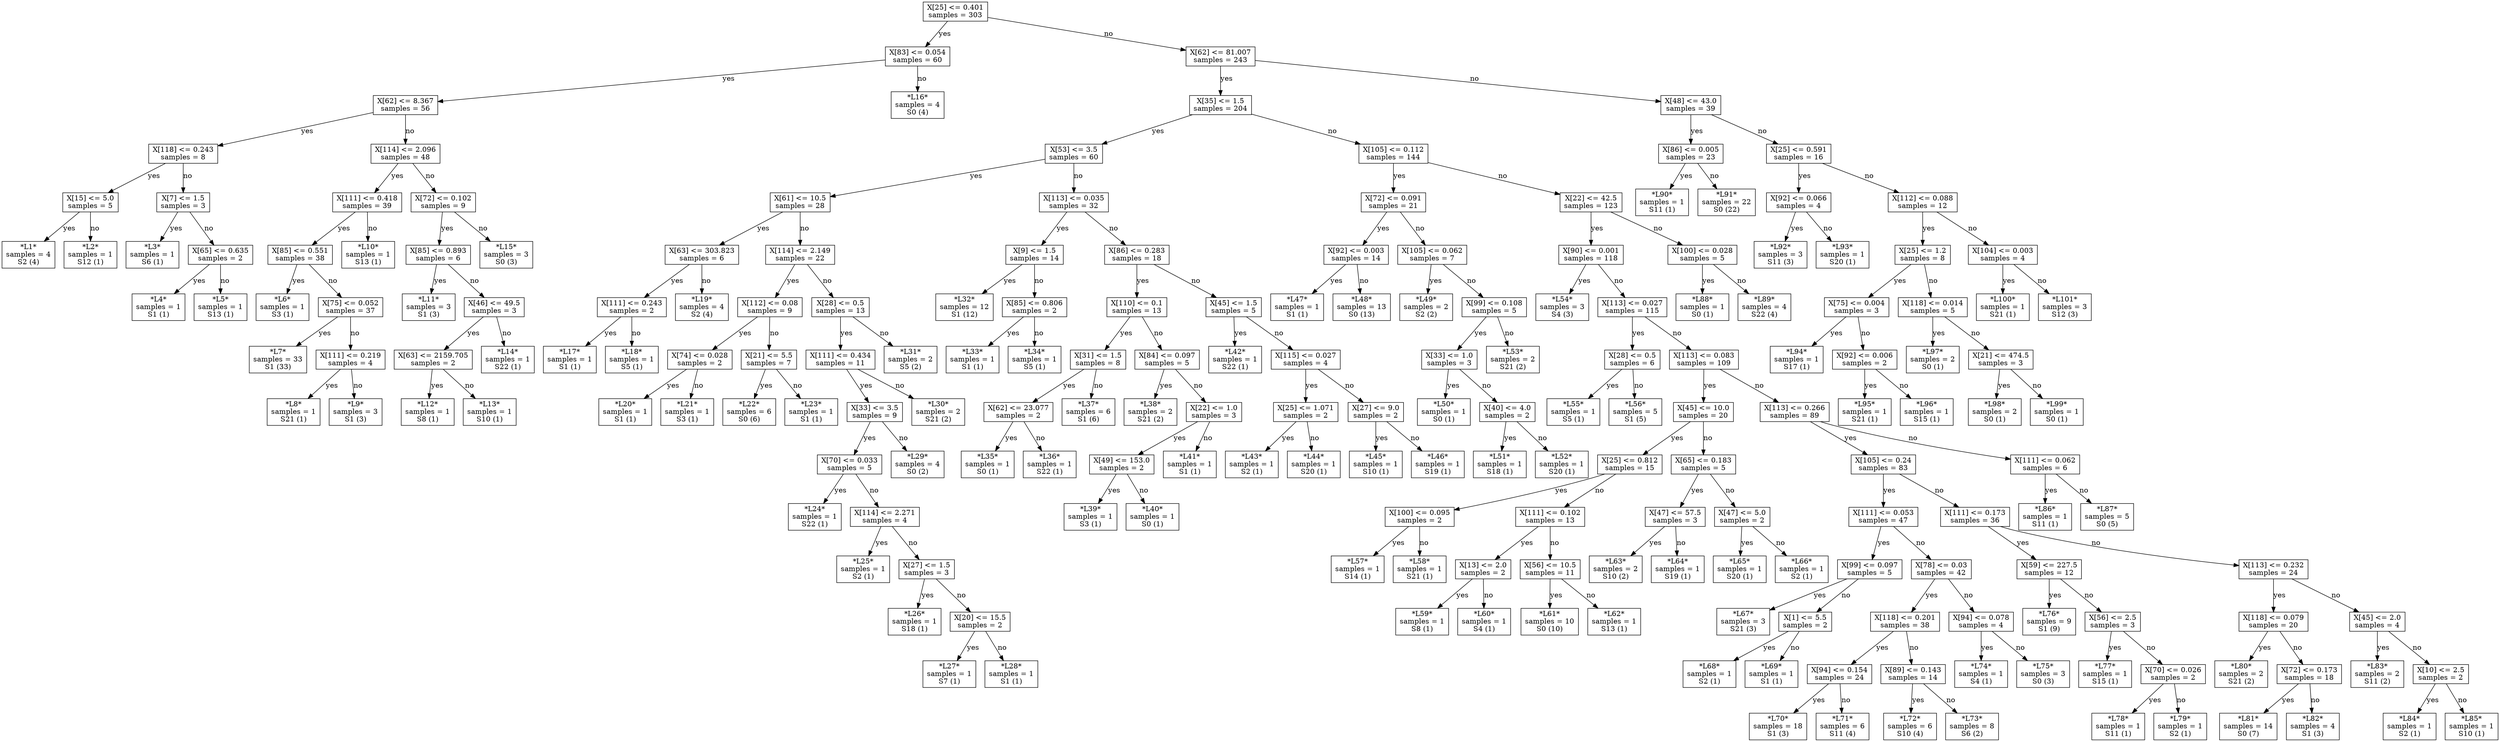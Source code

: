 digraph Tree {
node [shape=box] ;
0 [label="X[25] <= 0.401\nsamples = 303\n"] ;
1 [label="X[83] <= 0.054\nsamples = 60\n"] ;
0 -> 1 [label="yes"];
2 [label="X[62] <= 8.367\nsamples = 56\n"] ;
1 -> 2 [label="yes"];
3 [label="X[118] <= 0.243\nsamples = 8\n"] ;
2 -> 3 [label="yes"];
4 [label="X[15] <= 5.0\nsamples = 5\n"] ;
3 -> 4 [label="yes"];
5 [label="*L1*\nsamples = 4\nS2 (4)\n"] ;
4 -> 5 [label="yes"];
6 [label="*L2*\nsamples = 1\nS12 (1)\n"] ;
4 -> 6 [label="no"];
7 [label="X[7] <= 1.5\nsamples = 3\n"] ;
3 -> 7 [label="no"];
8 [label="*L3*\nsamples = 1\nS6 (1)\n"] ;
7 -> 8 [label="yes"];
9 [label="X[65] <= 0.635\nsamples = 2\n"] ;
7 -> 9 [label="no"];
10 [label="*L4*\nsamples = 1\nS1 (1)\n"] ;
9 -> 10 [label="yes"];
11 [label="*L5*\nsamples = 1\nS13 (1)\n"] ;
9 -> 11 [label="no"];
12 [label="X[114] <= 2.096\nsamples = 48\n"] ;
2 -> 12 [label="no"];
13 [label="X[111] <= 0.418\nsamples = 39\n"] ;
12 -> 13 [label="yes"];
14 [label="X[85] <= 0.551\nsamples = 38\n"] ;
13 -> 14 [label="yes"];
15 [label="*L6*\nsamples = 1\nS3 (1)\n"] ;
14 -> 15 [label="yes"];
16 [label="X[75] <= 0.052\nsamples = 37\n"] ;
14 -> 16 [label="no"];
17 [label="*L7*\nsamples = 33\nS1 (33)\n"] ;
16 -> 17 [label="yes"];
18 [label="X[111] <= 0.219\nsamples = 4\n"] ;
16 -> 18 [label="no"];
19 [label="*L8*\nsamples = 1\nS21 (1)\n"] ;
18 -> 19 [label="yes"];
20 [label="*L9*\nsamples = 3\nS1 (3)\n"] ;
18 -> 20 [label="no"];
21 [label="*L10*\nsamples = 1\nS13 (1)\n"] ;
13 -> 21 [label="no"];
22 [label="X[72] <= 0.102\nsamples = 9\n"] ;
12 -> 22 [label="no"];
23 [label="X[85] <= 0.893\nsamples = 6\n"] ;
22 -> 23 [label="yes"];
24 [label="*L11*\nsamples = 3\nS1 (3)\n"] ;
23 -> 24 [label="yes"];
25 [label="X[46] <= 49.5\nsamples = 3\n"] ;
23 -> 25 [label="no"];
26 [label="X[63] <= 2159.705\nsamples = 2\n"] ;
25 -> 26 [label="yes"];
27 [label="*L12*\nsamples = 1\nS8 (1)\n"] ;
26 -> 27 [label="yes"];
28 [label="*L13*\nsamples = 1\nS10 (1)\n"] ;
26 -> 28 [label="no"];
29 [label="*L14*\nsamples = 1\nS22 (1)\n"] ;
25 -> 29 [label="no"];
30 [label="*L15*\nsamples = 3\nS0 (3)\n"] ;
22 -> 30 [label="no"];
31 [label="*L16*\nsamples = 4\nS0 (4)\n"] ;
1 -> 31 [label="no"];
32 [label="X[62] <= 81.007\nsamples = 243\n"] ;
0 -> 32 [label="no"];
33 [label="X[35] <= 1.5\nsamples = 204\n"] ;
32 -> 33 [label="yes"];
34 [label="X[53] <= 3.5\nsamples = 60\n"] ;
33 -> 34 [label="yes"];
35 [label="X[61] <= 10.5\nsamples = 28\n"] ;
34 -> 35 [label="yes"];
36 [label="X[63] <= 303.823\nsamples = 6\n"] ;
35 -> 36 [label="yes"];
37 [label="X[111] <= 0.243\nsamples = 2\n"] ;
36 -> 37 [label="yes"];
38 [label="*L17*\nsamples = 1\nS1 (1)\n"] ;
37 -> 38 [label="yes"];
39 [label="*L18*\nsamples = 1\nS5 (1)\n"] ;
37 -> 39 [label="no"];
40 [label="*L19*\nsamples = 4\nS2 (4)\n"] ;
36 -> 40 [label="no"];
41 [label="X[114] <= 2.149\nsamples = 22\n"] ;
35 -> 41 [label="no"];
42 [label="X[112] <= 0.08\nsamples = 9\n"] ;
41 -> 42 [label="yes"];
43 [label="X[74] <= 0.028\nsamples = 2\n"] ;
42 -> 43 [label="yes"];
44 [label="*L20*\nsamples = 1\nS1 (1)\n"] ;
43 -> 44 [label="yes"];
45 [label="*L21*\nsamples = 1\nS3 (1)\n"] ;
43 -> 45 [label="no"];
46 [label="X[21] <= 5.5\nsamples = 7\n"] ;
42 -> 46 [label="no"];
47 [label="*L22*\nsamples = 6\nS0 (6)\n"] ;
46 -> 47 [label="yes"];
48 [label="*L23*\nsamples = 1\nS1 (1)\n"] ;
46 -> 48 [label="no"];
49 [label="X[28] <= 0.5\nsamples = 13\n"] ;
41 -> 49 [label="no"];
50 [label="X[111] <= 0.434\nsamples = 11\n"] ;
49 -> 50 [label="yes"];
51 [label="X[33] <= 3.5\nsamples = 9\n"] ;
50 -> 51 [label="yes"];
52 [label="X[70] <= 0.033\nsamples = 5\n"] ;
51 -> 52 [label="yes"];
53 [label="*L24*\nsamples = 1\nS22 (1)\n"] ;
52 -> 53 [label="yes"];
54 [label="X[114] <= 2.271\nsamples = 4\n"] ;
52 -> 54 [label="no"];
55 [label="*L25*\nsamples = 1\nS2 (1)\n"] ;
54 -> 55 [label="yes"];
56 [label="X[27] <= 1.5\nsamples = 3\n"] ;
54 -> 56 [label="no"];
57 [label="*L26*\nsamples = 1\nS18 (1)\n"] ;
56 -> 57 [label="yes"];
58 [label="X[20] <= 15.5\nsamples = 2\n"] ;
56 -> 58 [label="no"];
59 [label="*L27*\nsamples = 1\nS7 (1)\n"] ;
58 -> 59 [label="yes"];
60 [label="*L28*\nsamples = 1\nS1 (1)\n"] ;
58 -> 60 [label="no"];
61 [label="*L29*\nsamples = 4\nS0 (2)\n"] ;
51 -> 61 [label="no"];
62 [label="*L30*\nsamples = 2\nS21 (2)\n"] ;
50 -> 62 [label="no"];
63 [label="*L31*\nsamples = 2\nS5 (2)\n"] ;
49 -> 63 [label="no"];
64 [label="X[113] <= 0.035\nsamples = 32\n"] ;
34 -> 64 [label="no"];
65 [label="X[9] <= 1.5\nsamples = 14\n"] ;
64 -> 65 [label="yes"];
66 [label="*L32*\nsamples = 12\nS1 (12)\n"] ;
65 -> 66 [label="yes"];
67 [label="X[85] <= 0.806\nsamples = 2\n"] ;
65 -> 67 [label="no"];
68 [label="*L33*\nsamples = 1\nS1 (1)\n"] ;
67 -> 68 [label="yes"];
69 [label="*L34*\nsamples = 1\nS5 (1)\n"] ;
67 -> 69 [label="no"];
70 [label="X[86] <= 0.283\nsamples = 18\n"] ;
64 -> 70 [label="no"];
71 [label="X[110] <= 0.1\nsamples = 13\n"] ;
70 -> 71 [label="yes"];
72 [label="X[31] <= 1.5\nsamples = 8\n"] ;
71 -> 72 [label="yes"];
73 [label="X[62] <= 23.077\nsamples = 2\n"] ;
72 -> 73 [label="yes"];
74 [label="*L35*\nsamples = 1\nS0 (1)\n"] ;
73 -> 74 [label="yes"];
75 [label="*L36*\nsamples = 1\nS22 (1)\n"] ;
73 -> 75 [label="no"];
76 [label="*L37*\nsamples = 6\nS1 (6)\n"] ;
72 -> 76 [label="no"];
77 [label="X[84] <= 0.097\nsamples = 5\n"] ;
71 -> 77 [label="no"];
78 [label="*L38*\nsamples = 2\nS21 (2)\n"] ;
77 -> 78 [label="yes"];
79 [label="X[22] <= 1.0\nsamples = 3\n"] ;
77 -> 79 [label="no"];
80 [label="X[49] <= 153.0\nsamples = 2\n"] ;
79 -> 80 [label="yes"];
81 [label="*L39*\nsamples = 1\nS3 (1)\n"] ;
80 -> 81 [label="yes"];
82 [label="*L40*\nsamples = 1\nS0 (1)\n"] ;
80 -> 82 [label="no"];
83 [label="*L41*\nsamples = 1\nS1 (1)\n"] ;
79 -> 83 [label="no"];
84 [label="X[45] <= 1.5\nsamples = 5\n"] ;
70 -> 84 [label="no"];
85 [label="*L42*\nsamples = 1\nS22 (1)\n"] ;
84 -> 85 [label="yes"];
86 [label="X[115] <= 0.027\nsamples = 4\n"] ;
84 -> 86 [label="no"];
87 [label="X[25] <= 1.071\nsamples = 2\n"] ;
86 -> 87 [label="yes"];
88 [label="*L43*\nsamples = 1\nS2 (1)\n"] ;
87 -> 88 [label="yes"];
89 [label="*L44*\nsamples = 1\nS20 (1)\n"] ;
87 -> 89 [label="no"];
90 [label="X[27] <= 9.0\nsamples = 2\n"] ;
86 -> 90 [label="no"];
91 [label="*L45*\nsamples = 1\nS10 (1)\n"] ;
90 -> 91 [label="yes"];
92 [label="*L46*\nsamples = 1\nS19 (1)\n"] ;
90 -> 92 [label="no"];
93 [label="X[105] <= 0.112\nsamples = 144\n"] ;
33 -> 93 [label="no"];
94 [label="X[72] <= 0.091\nsamples = 21\n"] ;
93 -> 94 [label="yes"];
95 [label="X[92] <= 0.003\nsamples = 14\n"] ;
94 -> 95 [label="yes"];
96 [label="*L47*\nsamples = 1\nS1 (1)\n"] ;
95 -> 96 [label="yes"];
97 [label="*L48*\nsamples = 13\nS0 (13)\n"] ;
95 -> 97 [label="no"];
98 [label="X[105] <= 0.062\nsamples = 7\n"] ;
94 -> 98 [label="no"];
99 [label="*L49*\nsamples = 2\nS2 (2)\n"] ;
98 -> 99 [label="yes"];
100 [label="X[99] <= 0.108\nsamples = 5\n"] ;
98 -> 100 [label="no"];
101 [label="X[33] <= 1.0\nsamples = 3\n"] ;
100 -> 101 [label="yes"];
102 [label="*L50*\nsamples = 1\nS0 (1)\n"] ;
101 -> 102 [label="yes"];
103 [label="X[40] <= 4.0\nsamples = 2\n"] ;
101 -> 103 [label="no"];
104 [label="*L51*\nsamples = 1\nS18 (1)\n"] ;
103 -> 104 [label="yes"];
105 [label="*L52*\nsamples = 1\nS20 (1)\n"] ;
103 -> 105 [label="no"];
106 [label="*L53*\nsamples = 2\nS21 (2)\n"] ;
100 -> 106 [label="no"];
107 [label="X[22] <= 42.5\nsamples = 123\n"] ;
93 -> 107 [label="no"];
108 [label="X[90] <= 0.001\nsamples = 118\n"] ;
107 -> 108 [label="yes"];
109 [label="*L54*\nsamples = 3\nS4 (3)\n"] ;
108 -> 109 [label="yes"];
110 [label="X[113] <= 0.027\nsamples = 115\n"] ;
108 -> 110 [label="no"];
111 [label="X[28] <= 0.5\nsamples = 6\n"] ;
110 -> 111 [label="yes"];
112 [label="*L55*\nsamples = 1\nS5 (1)\n"] ;
111 -> 112 [label="yes"];
113 [label="*L56*\nsamples = 5\nS1 (5)\n"] ;
111 -> 113 [label="no"];
114 [label="X[113] <= 0.083\nsamples = 109\n"] ;
110 -> 114 [label="no"];
115 [label="X[45] <= 10.0\nsamples = 20\n"] ;
114 -> 115 [label="yes"];
116 [label="X[25] <= 0.812\nsamples = 15\n"] ;
115 -> 116 [label="yes"];
117 [label="X[100] <= 0.095\nsamples = 2\n"] ;
116 -> 117 [label="yes"];
118 [label="*L57*\nsamples = 1\nS14 (1)\n"] ;
117 -> 118 [label="yes"];
119 [label="*L58*\nsamples = 1\nS21 (1)\n"] ;
117 -> 119 [label="no"];
120 [label="X[111] <= 0.102\nsamples = 13\n"] ;
116 -> 120 [label="no"];
121 [label="X[13] <= 2.0\nsamples = 2\n"] ;
120 -> 121 [label="yes"];
122 [label="*L59*\nsamples = 1\nS8 (1)\n"] ;
121 -> 122 [label="yes"];
123 [label="*L60*\nsamples = 1\nS4 (1)\n"] ;
121 -> 123 [label="no"];
124 [label="X[56] <= 10.5\nsamples = 11\n"] ;
120 -> 124 [label="no"];
125 [label="*L61*\nsamples = 10\nS0 (10)\n"] ;
124 -> 125 [label="yes"];
126 [label="*L62*\nsamples = 1\nS13 (1)\n"] ;
124 -> 126 [label="no"];
127 [label="X[65] <= 0.183\nsamples = 5\n"] ;
115 -> 127 [label="no"];
128 [label="X[47] <= 57.5\nsamples = 3\n"] ;
127 -> 128 [label="yes"];
129 [label="*L63*\nsamples = 2\nS10 (2)\n"] ;
128 -> 129 [label="yes"];
130 [label="*L64*\nsamples = 1\nS19 (1)\n"] ;
128 -> 130 [label="no"];
131 [label="X[47] <= 5.0\nsamples = 2\n"] ;
127 -> 131 [label="no"];
132 [label="*L65*\nsamples = 1\nS20 (1)\n"] ;
131 -> 132 [label="yes"];
133 [label="*L66*\nsamples = 1\nS2 (1)\n"] ;
131 -> 133 [label="no"];
134 [label="X[113] <= 0.266\nsamples = 89\n"] ;
114 -> 134 [label="no"];
135 [label="X[105] <= 0.24\nsamples = 83\n"] ;
134 -> 135 [label="yes"];
136 [label="X[111] <= 0.053\nsamples = 47\n"] ;
135 -> 136 [label="yes"];
137 [label="X[99] <= 0.097\nsamples = 5\n"] ;
136 -> 137 [label="yes"];
138 [label="*L67*\nsamples = 3\nS21 (3)\n"] ;
137 -> 138 [label="yes"];
139 [label="X[1] <= 5.5\nsamples = 2\n"] ;
137 -> 139 [label="no"];
140 [label="*L68*\nsamples = 1\nS2 (1)\n"] ;
139 -> 140 [label="yes"];
141 [label="*L69*\nsamples = 1\nS1 (1)\n"] ;
139 -> 141 [label="no"];
142 [label="X[78] <= 0.03\nsamples = 42\n"] ;
136 -> 142 [label="no"];
143 [label="X[118] <= 0.201\nsamples = 38\n"] ;
142 -> 143 [label="yes"];
144 [label="X[94] <= 0.154\nsamples = 24\n"] ;
143 -> 144 [label="yes"];
145 [label="*L70*\nsamples = 18\nS1 (3)\n"] ;
144 -> 145 [label="yes"];
146 [label="*L71*\nsamples = 6\nS11 (4)\n"] ;
144 -> 146 [label="no"];
147 [label="X[89] <= 0.143\nsamples = 14\n"] ;
143 -> 147 [label="no"];
148 [label="*L72*\nsamples = 6\nS10 (4)\n"] ;
147 -> 148 [label="yes"];
149 [label="*L73*\nsamples = 8\nS6 (2)\n"] ;
147 -> 149 [label="no"];
150 [label="X[94] <= 0.078\nsamples = 4\n"] ;
142 -> 150 [label="no"];
151 [label="*L74*\nsamples = 1\nS4 (1)\n"] ;
150 -> 151 [label="yes"];
152 [label="*L75*\nsamples = 3\nS0 (3)\n"] ;
150 -> 152 [label="no"];
153 [label="X[111] <= 0.173\nsamples = 36\n"] ;
135 -> 153 [label="no"];
154 [label="X[59] <= 227.5\nsamples = 12\n"] ;
153 -> 154 [label="yes"];
155 [label="*L76*\nsamples = 9\nS1 (9)\n"] ;
154 -> 155 [label="yes"];
156 [label="X[56] <= 2.5\nsamples = 3\n"] ;
154 -> 156 [label="no"];
157 [label="*L77*\nsamples = 1\nS15 (1)\n"] ;
156 -> 157 [label="yes"];
158 [label="X[70] <= 0.026\nsamples = 2\n"] ;
156 -> 158 [label="no"];
159 [label="*L78*\nsamples = 1\nS11 (1)\n"] ;
158 -> 159 [label="yes"];
160 [label="*L79*\nsamples = 1\nS2 (1)\n"] ;
158 -> 160 [label="no"];
161 [label="X[113] <= 0.232\nsamples = 24\n"] ;
153 -> 161 [label="no"];
162 [label="X[118] <= 0.079\nsamples = 20\n"] ;
161 -> 162 [label="yes"];
163 [label="*L80*\nsamples = 2\nS21 (2)\n"] ;
162 -> 163 [label="yes"];
164 [label="X[72] <= 0.173\nsamples = 18\n"] ;
162 -> 164 [label="no"];
165 [label="*L81*\nsamples = 14\nS0 (7)\n"] ;
164 -> 165 [label="yes"];
166 [label="*L82*\nsamples = 4\nS1 (3)\n"] ;
164 -> 166 [label="no"];
167 [label="X[45] <= 2.0\nsamples = 4\n"] ;
161 -> 167 [label="no"];
168 [label="*L83*\nsamples = 2\nS11 (2)\n"] ;
167 -> 168 [label="yes"];
169 [label="X[10] <= 2.5\nsamples = 2\n"] ;
167 -> 169 [label="no"];
170 [label="*L84*\nsamples = 1\nS2 (1)\n"] ;
169 -> 170 [label="yes"];
171 [label="*L85*\nsamples = 1\nS10 (1)\n"] ;
169 -> 171 [label="no"];
172 [label="X[111] <= 0.062\nsamples = 6\n"] ;
134 -> 172 [label="no"];
173 [label="*L86*\nsamples = 1\nS11 (1)\n"] ;
172 -> 173 [label="yes"];
174 [label="*L87*\nsamples = 5\nS0 (5)\n"] ;
172 -> 174 [label="no"];
175 [label="X[100] <= 0.028\nsamples = 5\n"] ;
107 -> 175 [label="no"];
176 [label="*L88*\nsamples = 1\nS0 (1)\n"] ;
175 -> 176 [label="yes"];
177 [label="*L89*\nsamples = 4\nS22 (4)\n"] ;
175 -> 177 [label="no"];
178 [label="X[48] <= 43.0\nsamples = 39\n"] ;
32 -> 178 [label="no"];
179 [label="X[86] <= 0.005\nsamples = 23\n"] ;
178 -> 179 [label="yes"];
180 [label="*L90*\nsamples = 1\nS11 (1)\n"] ;
179 -> 180 [label="yes"];
181 [label="*L91*\nsamples = 22\nS0 (22)\n"] ;
179 -> 181 [label="no"];
182 [label="X[25] <= 0.591\nsamples = 16\n"] ;
178 -> 182 [label="no"];
183 [label="X[92] <= 0.066\nsamples = 4\n"] ;
182 -> 183 [label="yes"];
184 [label="*L92*\nsamples = 3\nS11 (3)\n"] ;
183 -> 184 [label="yes"];
185 [label="*L93*\nsamples = 1\nS20 (1)\n"] ;
183 -> 185 [label="no"];
186 [label="X[112] <= 0.088\nsamples = 12\n"] ;
182 -> 186 [label="no"];
187 [label="X[25] <= 1.2\nsamples = 8\n"] ;
186 -> 187 [label="yes"];
188 [label="X[75] <= 0.004\nsamples = 3\n"] ;
187 -> 188 [label="yes"];
189 [label="*L94*\nsamples = 1\nS17 (1)\n"] ;
188 -> 189 [label="yes"];
190 [label="X[92] <= 0.006\nsamples = 2\n"] ;
188 -> 190 [label="no"];
191 [label="*L95*\nsamples = 1\nS21 (1)\n"] ;
190 -> 191 [label="yes"];
192 [label="*L96*\nsamples = 1\nS15 (1)\n"] ;
190 -> 192 [label="no"];
193 [label="X[118] <= 0.014\nsamples = 5\n"] ;
187 -> 193 [label="no"];
194 [label="*L97*\nsamples = 2\nS0 (1)\n"] ;
193 -> 194 [label="yes"];
195 [label="X[21] <= 474.5\nsamples = 3\n"] ;
193 -> 195 [label="no"];
196 [label="*L98*\nsamples = 2\nS0 (1)\n"] ;
195 -> 196 [label="yes"];
197 [label="*L99*\nsamples = 1\nS0 (1)\n"] ;
195 -> 197 [label="no"];
198 [label="X[104] <= 0.003\nsamples = 4\n"] ;
186 -> 198 [label="no"];
199 [label="*L100*\nsamples = 1\nS21 (1)\n"] ;
198 -> 199 [label="yes"];
200 [label="*L101*\nsamples = 3\nS12 (3)\n"] ;
198 -> 200 [label="no"];
}
